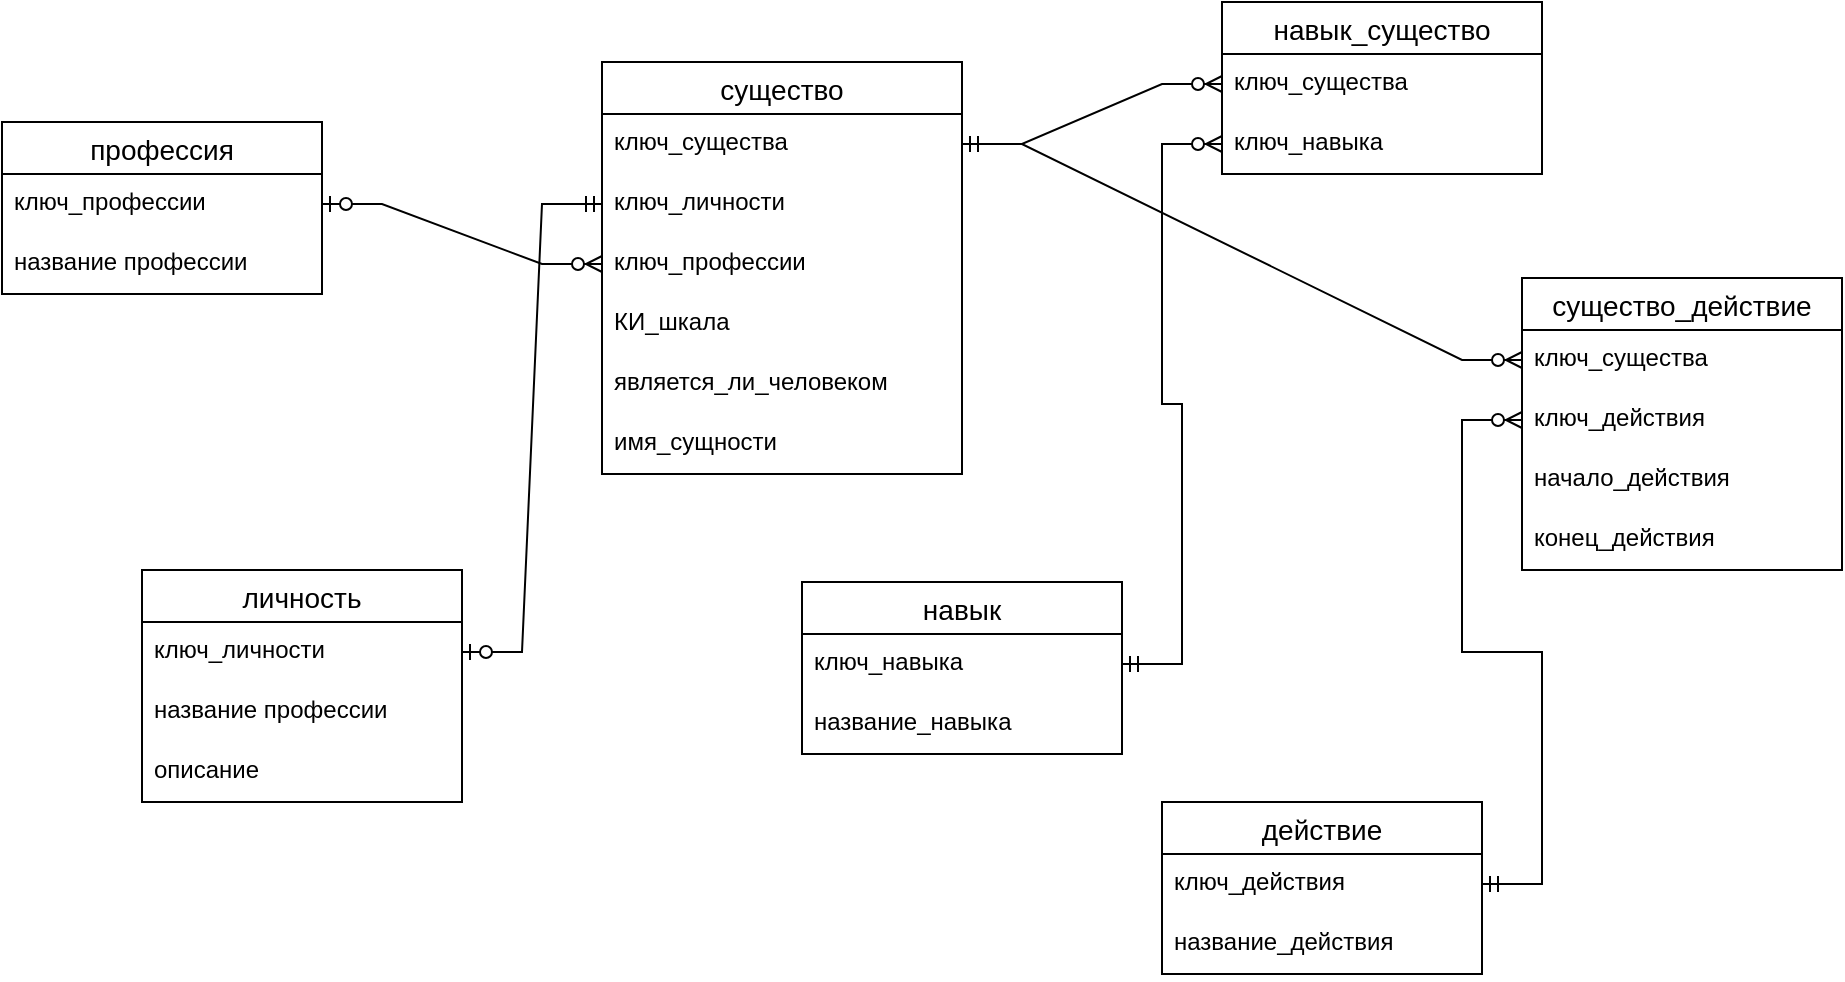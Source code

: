 <mxfile version="20.8.23" type="device"><diagram name="Page-1" id="S0BQX57oKC62XhRcIz5r"><mxGraphModel dx="1624" dy="544" grid="1" gridSize="10" guides="1" tooltips="1" connect="1" arrows="1" fold="1" page="1" pageScale="1" pageWidth="850" pageHeight="1100" math="0" shadow="0"><root><mxCell id="0"/><mxCell id="1" parent="0"/><mxCell id="pbR0hAQZlJFbuvq-gh8Q-124" value="" style="edgeStyle=entityRelationEdgeStyle;fontSize=12;html=1;endArrow=ERzeroToMany;startArrow=ERzeroToOne;rounded=0;exitX=1;exitY=0.5;exitDx=0;exitDy=0;entryX=0;entryY=0.5;entryDx=0;entryDy=0;" parent="1" source="pbR0hAQZlJFbuvq-gh8Q-272" target="pbR0hAQZlJFbuvq-gh8Q-132" edge="1"><mxGeometry width="100" height="100" relative="1" as="geometry"><mxPoint x="170" y="125" as="sourcePoint"/><mxPoint x="264" y="150" as="targetPoint"/></mxGeometry></mxCell><mxCell id="pbR0hAQZlJFbuvq-gh8Q-126" value="" style="edgeStyle=entityRelationEdgeStyle;fontSize=12;html=1;endArrow=ERzeroToMany;startArrow=ERmandOne;rounded=0;exitX=1;exitY=0.5;exitDx=0;exitDy=0;entryX=0;entryY=0.5;entryDx=0;entryDy=0;" parent="1" source="pbR0hAQZlJFbuvq-gh8Q-131" target="pbR0hAQZlJFbuvq-gh8Q-289" edge="1"><mxGeometry width="100" height="100" relative="1" as="geometry"><mxPoint x="490" y="125" as="sourcePoint"/><mxPoint x="563" y="100" as="targetPoint"/></mxGeometry></mxCell><mxCell id="pbR0hAQZlJFbuvq-gh8Q-127" value="" style="edgeStyle=entityRelationEdgeStyle;fontSize=12;html=1;endArrow=ERzeroToMany;startArrow=ERmandOne;rounded=0;exitX=1;exitY=0.5;exitDx=0;exitDy=0;entryX=0;entryY=0.5;entryDx=0;entryDy=0;" parent="1" source="pbR0hAQZlJFbuvq-gh8Q-297" target="pbR0hAQZlJFbuvq-gh8Q-293" edge="1"><mxGeometry width="100" height="100" relative="1" as="geometry"><mxPoint x="740" y="469" as="sourcePoint"/><mxPoint x="740" y="237" as="targetPoint"/></mxGeometry></mxCell><mxCell id="pbR0hAQZlJFbuvq-gh8Q-128" value="" style="edgeStyle=entityRelationEdgeStyle;fontSize=12;html=1;endArrow=ERzeroToMany;startArrow=ERmandOne;rounded=0;entryX=0;entryY=0.5;entryDx=0;entryDy=0;exitX=1;exitY=0.5;exitDx=0;exitDy=0;" parent="1" source="pbR0hAQZlJFbuvq-gh8Q-131" target="pbR0hAQZlJFbuvq-gh8Q-292" edge="1"><mxGeometry width="100" height="100" relative="1" as="geometry"><mxPoint x="490" y="125" as="sourcePoint"/><mxPoint x="740" y="230" as="targetPoint"/></mxGeometry></mxCell><mxCell id="pbR0hAQZlJFbuvq-gh8Q-130" value="существо" style="swimlane;fontStyle=0;childLayout=stackLayout;horizontal=1;startSize=26;horizontalStack=0;resizeParent=1;resizeParentMax=0;resizeLast=0;collapsible=1;marginBottom=0;align=center;fontSize=14;" parent="1" vertex="1"><mxGeometry x="290" y="60" width="180" height="206" as="geometry"/></mxCell><mxCell id="pbR0hAQZlJFbuvq-gh8Q-131" value="ключ_существа" style="text;strokeColor=none;fillColor=none;spacingLeft=4;spacingRight=4;overflow=hidden;rotatable=0;points=[[0,0.5],[1,0.5]];portConstraint=eastwest;fontSize=12;" parent="pbR0hAQZlJFbuvq-gh8Q-130" vertex="1"><mxGeometry y="26" width="180" height="30" as="geometry"/></mxCell><mxCell id="pbR0hAQZlJFbuvq-gh8Q-133" value="ключ_личности" style="text;strokeColor=none;fillColor=none;spacingLeft=4;spacingRight=4;overflow=hidden;rotatable=0;points=[[0,0.5],[1,0.5]];portConstraint=eastwest;fontSize=12;" parent="pbR0hAQZlJFbuvq-gh8Q-130" vertex="1"><mxGeometry y="56" width="180" height="30" as="geometry"/></mxCell><mxCell id="pbR0hAQZlJFbuvq-gh8Q-132" value="ключ_профессии" style="text;strokeColor=none;fillColor=none;spacingLeft=4;spacingRight=4;overflow=hidden;rotatable=0;points=[[0,0.5],[1,0.5]];portConstraint=eastwest;fontSize=12;" parent="pbR0hAQZlJFbuvq-gh8Q-130" vertex="1"><mxGeometry y="86" width="180" height="30" as="geometry"/></mxCell><mxCell id="pbR0hAQZlJFbuvq-gh8Q-266" value="КИ_шкала" style="text;strokeColor=none;fillColor=none;spacingLeft=4;spacingRight=4;overflow=hidden;rotatable=0;points=[[0,0.5],[1,0.5]];portConstraint=eastwest;fontSize=12;" parent="pbR0hAQZlJFbuvq-gh8Q-130" vertex="1"><mxGeometry y="116" width="180" height="30" as="geometry"/></mxCell><mxCell id="pbR0hAQZlJFbuvq-gh8Q-267" value="является_ли_человеком" style="text;strokeColor=none;fillColor=none;spacingLeft=4;spacingRight=4;overflow=hidden;rotatable=0;points=[[0,0.5],[1,0.5]];portConstraint=eastwest;fontSize=12;" parent="pbR0hAQZlJFbuvq-gh8Q-130" vertex="1"><mxGeometry y="146" width="180" height="30" as="geometry"/></mxCell><mxCell id="pbR0hAQZlJFbuvq-gh8Q-268" value="имя_сущности" style="text;strokeColor=none;fillColor=none;spacingLeft=4;spacingRight=4;overflow=hidden;rotatable=0;points=[[0,0.5],[1,0.5]];portConstraint=eastwest;fontSize=12;" parent="pbR0hAQZlJFbuvq-gh8Q-130" vertex="1"><mxGeometry y="176" width="180" height="30" as="geometry"/></mxCell><mxCell id="pbR0hAQZlJFbuvq-gh8Q-269" value="профессия" style="swimlane;fontStyle=0;childLayout=stackLayout;horizontal=1;startSize=26;horizontalStack=0;resizeParent=1;resizeParentMax=0;resizeLast=0;collapsible=1;marginBottom=0;align=center;fontSize=14;" parent="1" vertex="1"><mxGeometry x="-10" y="90" width="160" height="86" as="geometry"/></mxCell><mxCell id="pbR0hAQZlJFbuvq-gh8Q-272" value="ключ_профессии" style="text;strokeColor=none;fillColor=none;spacingLeft=4;spacingRight=4;overflow=hidden;rotatable=0;points=[[0,0.5],[1,0.5]];portConstraint=eastwest;fontSize=12;" parent="pbR0hAQZlJFbuvq-gh8Q-269" vertex="1"><mxGeometry y="26" width="160" height="30" as="geometry"/></mxCell><mxCell id="pbR0hAQZlJFbuvq-gh8Q-271" value="название профессии" style="text;strokeColor=none;fillColor=none;spacingLeft=4;spacingRight=4;overflow=hidden;rotatable=0;points=[[0,0.5],[1,0.5]];portConstraint=eastwest;fontSize=12;" parent="pbR0hAQZlJFbuvq-gh8Q-269" vertex="1"><mxGeometry y="56" width="160" height="30" as="geometry"/></mxCell><mxCell id="pbR0hAQZlJFbuvq-gh8Q-273" value="личность" style="swimlane;fontStyle=0;childLayout=stackLayout;horizontal=1;startSize=26;horizontalStack=0;resizeParent=1;resizeParentMax=0;resizeLast=0;collapsible=1;marginBottom=0;align=center;fontSize=14;" parent="1" vertex="1"><mxGeometry x="60" y="314" width="160" height="116" as="geometry"/></mxCell><mxCell id="pbR0hAQZlJFbuvq-gh8Q-274" value="ключ_личности" style="text;strokeColor=none;fillColor=none;spacingLeft=4;spacingRight=4;overflow=hidden;rotatable=0;points=[[0,0.5],[1,0.5]];portConstraint=eastwest;fontSize=12;" parent="pbR0hAQZlJFbuvq-gh8Q-273" vertex="1"><mxGeometry y="26" width="160" height="30" as="geometry"/></mxCell><mxCell id="pbR0hAQZlJFbuvq-gh8Q-276" value="название профессии" style="text;strokeColor=none;fillColor=none;spacingLeft=4;spacingRight=4;overflow=hidden;rotatable=0;points=[[0,0.5],[1,0.5]];portConstraint=eastwest;fontSize=12;" parent="pbR0hAQZlJFbuvq-gh8Q-273" vertex="1"><mxGeometry y="56" width="160" height="30" as="geometry"/></mxCell><mxCell id="pbR0hAQZlJFbuvq-gh8Q-285" value="описание" style="text;strokeColor=none;fillColor=none;spacingLeft=4;spacingRight=4;overflow=hidden;rotatable=0;points=[[0,0.5],[1,0.5]];portConstraint=eastwest;fontSize=12;" parent="pbR0hAQZlJFbuvq-gh8Q-273" vertex="1"><mxGeometry y="86" width="160" height="30" as="geometry"/></mxCell><mxCell id="pbR0hAQZlJFbuvq-gh8Q-281" value="навык" style="swimlane;fontStyle=0;childLayout=stackLayout;horizontal=1;startSize=26;horizontalStack=0;resizeParent=1;resizeParentMax=0;resizeLast=0;collapsible=1;marginBottom=0;align=center;fontSize=14;" parent="1" vertex="1"><mxGeometry x="390" y="320" width="160" height="86" as="geometry"/></mxCell><mxCell id="pbR0hAQZlJFbuvq-gh8Q-282" value="ключ_навыка" style="text;strokeColor=none;fillColor=none;spacingLeft=4;spacingRight=4;overflow=hidden;rotatable=0;points=[[0,0.5],[1,0.5]];portConstraint=eastwest;fontSize=12;" parent="pbR0hAQZlJFbuvq-gh8Q-281" vertex="1"><mxGeometry y="26" width="160" height="30" as="geometry"/></mxCell><mxCell id="pbR0hAQZlJFbuvq-gh8Q-283" value="название_навыка" style="text;strokeColor=none;fillColor=none;spacingLeft=4;spacingRight=4;overflow=hidden;rotatable=0;points=[[0,0.5],[1,0.5]];portConstraint=eastwest;fontSize=12;" parent="pbR0hAQZlJFbuvq-gh8Q-281" vertex="1"><mxGeometry y="56" width="160" height="30" as="geometry"/></mxCell><mxCell id="pbR0hAQZlJFbuvq-gh8Q-287" value="навык_существо" style="swimlane;fontStyle=0;childLayout=stackLayout;horizontal=1;startSize=26;horizontalStack=0;resizeParent=1;resizeParentMax=0;resizeLast=0;collapsible=1;marginBottom=0;align=center;fontSize=14;" parent="1" vertex="1"><mxGeometry x="600" y="30" width="160" height="86" as="geometry"/></mxCell><mxCell id="pbR0hAQZlJFbuvq-gh8Q-289" value="ключ_существа" style="text;strokeColor=none;fillColor=none;spacingLeft=4;spacingRight=4;overflow=hidden;rotatable=0;points=[[0,0.5],[1,0.5]];portConstraint=eastwest;fontSize=12;" parent="pbR0hAQZlJFbuvq-gh8Q-287" vertex="1"><mxGeometry y="26" width="160" height="30" as="geometry"/></mxCell><mxCell id="pbR0hAQZlJFbuvq-gh8Q-290" value="ключ_навыка" style="text;strokeColor=none;fillColor=none;spacingLeft=4;spacingRight=4;overflow=hidden;rotatable=0;points=[[0,0.5],[1,0.5]];portConstraint=eastwest;fontSize=12;" parent="pbR0hAQZlJFbuvq-gh8Q-287" vertex="1"><mxGeometry y="56" width="160" height="30" as="geometry"/></mxCell><mxCell id="pbR0hAQZlJFbuvq-gh8Q-291" value="существо_действие" style="swimlane;fontStyle=0;childLayout=stackLayout;horizontal=1;startSize=26;horizontalStack=0;resizeParent=1;resizeParentMax=0;resizeLast=0;collapsible=1;marginBottom=0;align=center;fontSize=14;" parent="1" vertex="1"><mxGeometry x="750" y="168" width="160" height="146" as="geometry"/></mxCell><mxCell id="pbR0hAQZlJFbuvq-gh8Q-292" value="ключ_существа" style="text;strokeColor=none;fillColor=none;spacingLeft=4;spacingRight=4;overflow=hidden;rotatable=0;points=[[0,0.5],[1,0.5]];portConstraint=eastwest;fontSize=12;" parent="pbR0hAQZlJFbuvq-gh8Q-291" vertex="1"><mxGeometry y="26" width="160" height="30" as="geometry"/></mxCell><mxCell id="pbR0hAQZlJFbuvq-gh8Q-293" value="ключ_действия" style="text;strokeColor=none;fillColor=none;spacingLeft=4;spacingRight=4;overflow=hidden;rotatable=0;points=[[0,0.5],[1,0.5]];portConstraint=eastwest;fontSize=12;" parent="pbR0hAQZlJFbuvq-gh8Q-291" vertex="1"><mxGeometry y="56" width="160" height="30" as="geometry"/></mxCell><mxCell id="pbR0hAQZlJFbuvq-gh8Q-294" value="начало_действия" style="text;strokeColor=none;fillColor=none;spacingLeft=4;spacingRight=4;overflow=hidden;rotatable=0;points=[[0,0.5],[1,0.5]];portConstraint=eastwest;fontSize=12;" parent="pbR0hAQZlJFbuvq-gh8Q-291" vertex="1"><mxGeometry y="86" width="160" height="30" as="geometry"/></mxCell><mxCell id="pbR0hAQZlJFbuvq-gh8Q-295" value="конец_действия" style="text;strokeColor=none;fillColor=none;spacingLeft=4;spacingRight=4;overflow=hidden;rotatable=0;points=[[0,0.5],[1,0.5]];portConstraint=eastwest;fontSize=12;" parent="pbR0hAQZlJFbuvq-gh8Q-291" vertex="1"><mxGeometry y="116" width="160" height="30" as="geometry"/></mxCell><mxCell id="pbR0hAQZlJFbuvq-gh8Q-296" value="действие" style="swimlane;fontStyle=0;childLayout=stackLayout;horizontal=1;startSize=26;horizontalStack=0;resizeParent=1;resizeParentMax=0;resizeLast=0;collapsible=1;marginBottom=0;align=center;fontSize=14;" parent="1" vertex="1"><mxGeometry x="570" y="430" width="160" height="86" as="geometry"/></mxCell><mxCell id="pbR0hAQZlJFbuvq-gh8Q-297" value="ключ_действия" style="text;strokeColor=none;fillColor=none;spacingLeft=4;spacingRight=4;overflow=hidden;rotatable=0;points=[[0,0.5],[1,0.5]];portConstraint=eastwest;fontSize=12;" parent="pbR0hAQZlJFbuvq-gh8Q-296" vertex="1"><mxGeometry y="26" width="160" height="30" as="geometry"/></mxCell><mxCell id="pbR0hAQZlJFbuvq-gh8Q-298" value="название_действия" style="text;strokeColor=none;fillColor=none;spacingLeft=4;spacingRight=4;overflow=hidden;rotatable=0;points=[[0,0.5],[1,0.5]];portConstraint=eastwest;fontSize=12;" parent="pbR0hAQZlJFbuvq-gh8Q-296" vertex="1"><mxGeometry y="56" width="160" height="30" as="geometry"/></mxCell><mxCell id="2" value="" style="edgeStyle=entityRelationEdgeStyle;fontSize=12;html=1;endArrow=ERzeroToMany;startArrow=ERmandOne;rounded=0;exitX=1;exitY=0.5;exitDx=0;exitDy=0;entryX=0;entryY=0.5;entryDx=0;entryDy=0;" parent="1" source="pbR0hAQZlJFbuvq-gh8Q-282" target="pbR0hAQZlJFbuvq-gh8Q-290" edge="1"><mxGeometry width="100" height="100" relative="1" as="geometry"><mxPoint x="480" y="111" as="sourcePoint"/><mxPoint x="610" y="81" as="targetPoint"/></mxGeometry></mxCell><mxCell id="P3Q5WVwG2sBDFstBYFJd-2" value="" style="edgeStyle=entityRelationEdgeStyle;fontSize=12;html=1;endArrow=ERzeroToOne;startArrow=ERmandOne;rounded=0;entryX=1;entryY=0.5;entryDx=0;entryDy=0;exitX=0;exitY=0.5;exitDx=0;exitDy=0;" edge="1" parent="1" source="pbR0hAQZlJFbuvq-gh8Q-133" target="pbR0hAQZlJFbuvq-gh8Q-274"><mxGeometry width="100" height="100" relative="1" as="geometry"><mxPoint x="200" y="240" as="sourcePoint"/><mxPoint x="430" y="230" as="targetPoint"/></mxGeometry></mxCell></root></mxGraphModel></diagram></mxfile>